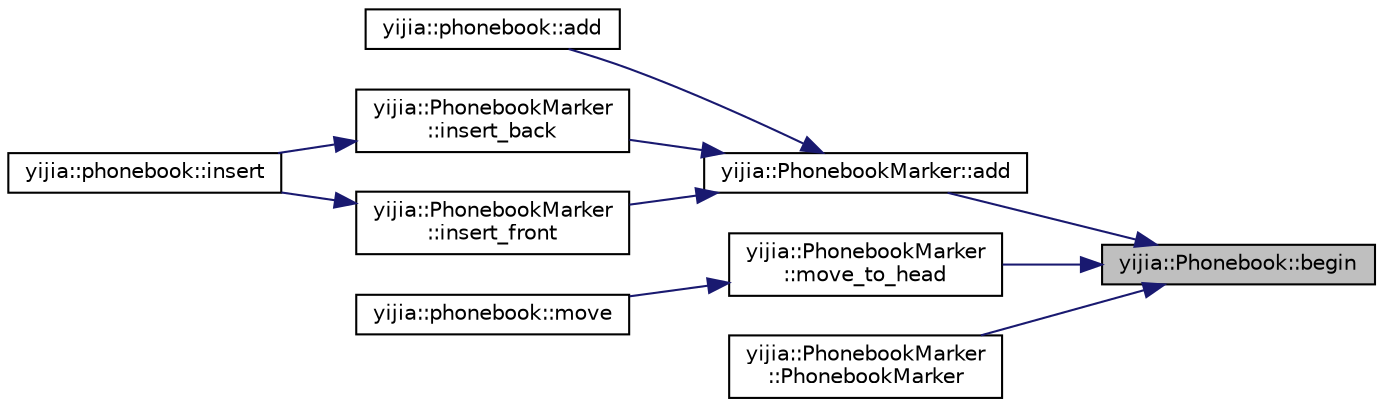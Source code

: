 digraph "yijia::Phonebook::begin"
{
 // LATEX_PDF_SIZE
  edge [fontname="Helvetica",fontsize="10",labelfontname="Helvetica",labelfontsize="10"];
  node [fontname="Helvetica",fontsize="10",shape=record];
  rankdir="RL";
  Node1 [label="yijia::Phonebook::begin",height=0.2,width=0.4,color="black", fillcolor="grey75", style="filled", fontcolor="black",tooltip=" "];
  Node1 -> Node2 [dir="back",color="midnightblue",fontsize="10",style="solid",fontname="Helvetica"];
  Node2 [label="yijia::PhonebookMarker::add",height=0.2,width=0.4,color="black", fillcolor="white", style="filled",URL="$classyijia_1_1_phonebook_marker.html#abd9fc369849fa1821b0ed12410890597",tooltip=" "];
  Node2 -> Node3 [dir="back",color="midnightblue",fontsize="10",style="solid",fontname="Helvetica"];
  Node3 [label="yijia::phonebook::add",height=0.2,width=0.4,color="black", fillcolor="white", style="filled",URL="$namespaceyijia_1_1phonebook.html#afb79af4cebe253998019a97d6588493a",tooltip=" "];
  Node2 -> Node4 [dir="back",color="midnightblue",fontsize="10",style="solid",fontname="Helvetica"];
  Node4 [label="yijia::PhonebookMarker\l::insert_back",height=0.2,width=0.4,color="black", fillcolor="white", style="filled",URL="$classyijia_1_1_phonebook_marker.html#aab8a806d631ab46c346c2a608ccb7e49",tooltip=" "];
  Node4 -> Node5 [dir="back",color="midnightblue",fontsize="10",style="solid",fontname="Helvetica"];
  Node5 [label="yijia::phonebook::insert",height=0.2,width=0.4,color="black", fillcolor="white", style="filled",URL="$namespaceyijia_1_1phonebook.html#a3f042d4c49b5790ef4ec51e51e7f5508",tooltip=" "];
  Node2 -> Node6 [dir="back",color="midnightblue",fontsize="10",style="solid",fontname="Helvetica"];
  Node6 [label="yijia::PhonebookMarker\l::insert_front",height=0.2,width=0.4,color="black", fillcolor="white", style="filled",URL="$classyijia_1_1_phonebook_marker.html#a155b3a54c63a240ecdd6b3d9850e16ee",tooltip=" "];
  Node6 -> Node5 [dir="back",color="midnightblue",fontsize="10",style="solid",fontname="Helvetica"];
  Node1 -> Node7 [dir="back",color="midnightblue",fontsize="10",style="solid",fontname="Helvetica"];
  Node7 [label="yijia::PhonebookMarker\l::move_to_head",height=0.2,width=0.4,color="black", fillcolor="white", style="filled",URL="$classyijia_1_1_phonebook_marker.html#aec0acb6d3d3136457e14071284c381bc",tooltip=" "];
  Node7 -> Node8 [dir="back",color="midnightblue",fontsize="10",style="solid",fontname="Helvetica"];
  Node8 [label="yijia::phonebook::move",height=0.2,width=0.4,color="black", fillcolor="white", style="filled",URL="$namespaceyijia_1_1phonebook.html#a0ed69b6e477fe0a903a56b6a0e557872",tooltip=" "];
  Node1 -> Node9 [dir="back",color="midnightblue",fontsize="10",style="solid",fontname="Helvetica"];
  Node9 [label="yijia::PhonebookMarker\l::PhonebookMarker",height=0.2,width=0.4,color="black", fillcolor="white", style="filled",URL="$classyijia_1_1_phonebook_marker.html#a0ba89307016af012f2c897b5c12b55b6",tooltip=" "];
}
